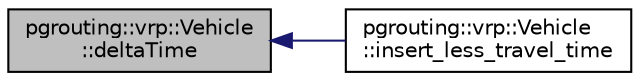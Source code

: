 digraph "pgrouting::vrp::Vehicle::deltaTime"
{
  edge [fontname="Helvetica",fontsize="10",labelfontname="Helvetica",labelfontsize="10"];
  node [fontname="Helvetica",fontsize="10",shape=record];
  rankdir="LR";
  Node1 [label="pgrouting::vrp::Vehicle\l::deltaTime",height=0.2,width=0.4,color="black", fillcolor="grey75", style="filled" fontcolor="black"];
  Node1 -> Node2 [dir="back",color="midnightblue",fontsize="10",style="solid",fontname="Helvetica"];
  Node2 [label="pgrouting::vrp::Vehicle\l::insert_less_travel_time",height=0.2,width=0.4,color="black", fillcolor="white", style="filled",URL="$classpgrouting_1_1vrp_1_1Vehicle.html#a43b1afad2e0d74af5b5d79dbd6829446"];
}

